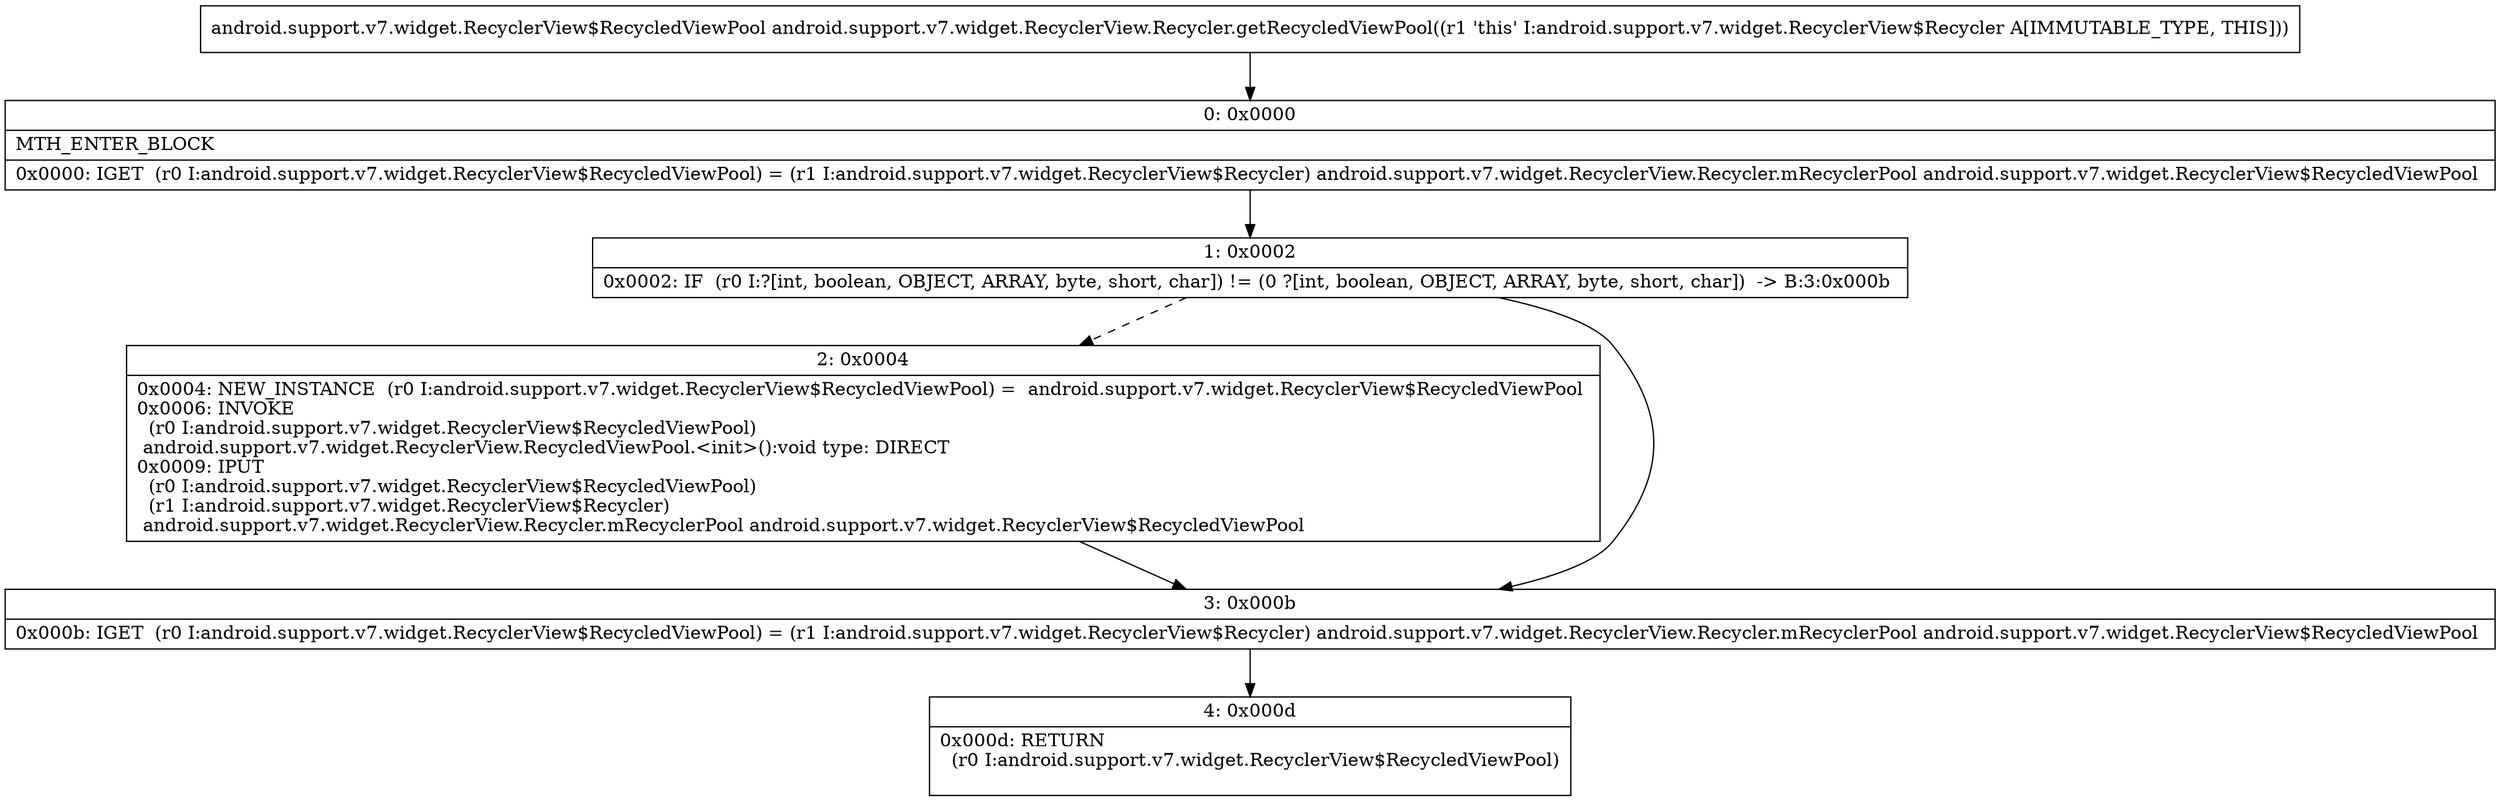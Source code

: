 digraph "CFG forandroid.support.v7.widget.RecyclerView.Recycler.getRecycledViewPool()Landroid\/support\/v7\/widget\/RecyclerView$RecycledViewPool;" {
Node_0 [shape=record,label="{0\:\ 0x0000|MTH_ENTER_BLOCK\l|0x0000: IGET  (r0 I:android.support.v7.widget.RecyclerView$RecycledViewPool) = (r1 I:android.support.v7.widget.RecyclerView$Recycler) android.support.v7.widget.RecyclerView.Recycler.mRecyclerPool android.support.v7.widget.RecyclerView$RecycledViewPool \l}"];
Node_1 [shape=record,label="{1\:\ 0x0002|0x0002: IF  (r0 I:?[int, boolean, OBJECT, ARRAY, byte, short, char]) != (0 ?[int, boolean, OBJECT, ARRAY, byte, short, char])  \-\> B:3:0x000b \l}"];
Node_2 [shape=record,label="{2\:\ 0x0004|0x0004: NEW_INSTANCE  (r0 I:android.support.v7.widget.RecyclerView$RecycledViewPool) =  android.support.v7.widget.RecyclerView$RecycledViewPool \l0x0006: INVOKE  \l  (r0 I:android.support.v7.widget.RecyclerView$RecycledViewPool)\l android.support.v7.widget.RecyclerView.RecycledViewPool.\<init\>():void type: DIRECT \l0x0009: IPUT  \l  (r0 I:android.support.v7.widget.RecyclerView$RecycledViewPool)\l  (r1 I:android.support.v7.widget.RecyclerView$Recycler)\l android.support.v7.widget.RecyclerView.Recycler.mRecyclerPool android.support.v7.widget.RecyclerView$RecycledViewPool \l}"];
Node_3 [shape=record,label="{3\:\ 0x000b|0x000b: IGET  (r0 I:android.support.v7.widget.RecyclerView$RecycledViewPool) = (r1 I:android.support.v7.widget.RecyclerView$Recycler) android.support.v7.widget.RecyclerView.Recycler.mRecyclerPool android.support.v7.widget.RecyclerView$RecycledViewPool \l}"];
Node_4 [shape=record,label="{4\:\ 0x000d|0x000d: RETURN  \l  (r0 I:android.support.v7.widget.RecyclerView$RecycledViewPool)\l \l}"];
MethodNode[shape=record,label="{android.support.v7.widget.RecyclerView$RecycledViewPool android.support.v7.widget.RecyclerView.Recycler.getRecycledViewPool((r1 'this' I:android.support.v7.widget.RecyclerView$Recycler A[IMMUTABLE_TYPE, THIS])) }"];
MethodNode -> Node_0;
Node_0 -> Node_1;
Node_1 -> Node_2[style=dashed];
Node_1 -> Node_3;
Node_2 -> Node_3;
Node_3 -> Node_4;
}

